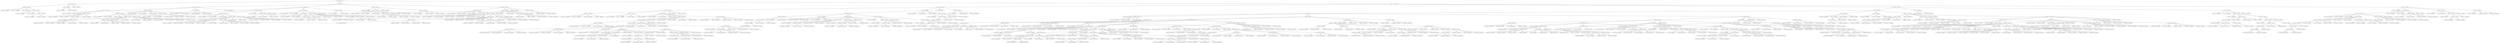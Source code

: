 strict digraph sapling6 {
overlap = none;
// 6: 5 1 1 1 1 1
44 [label="6 1 1 1 1 0 0 n:1"];
44 -> 556099
44 -> 545482
44 -> 526094
556099 [label="6 1 1 1 1 1 0 n:4"];
556099 -> 556267
556099 -> 556215
556099 -> 556196
556267 [label="6 4 1 1 1 1 1 h:FN (2)"];
556215 [label="6 5 1 1 1 1 0 n:5"];
556215 -> 556261
556215 -> 556260
556215 -> 556259
556215 -> 556258
556261 [label="6 5 5 1 1 1 1 h:FN (0)"];
556260 [label="6 6 5 1 1 1 0 h:(14,5)"];
556259 [label="10 6 1 1 1 1 0 h:(13,6)"];
556258 [label="11 5 1 1 1 1 0 n:8"];
556258 -> 557276
556258 -> 557275
556258 -> 557274
557276 [label="11 8 5 1 1 1 1 h:(14,5)"];
557275 [label="11 9 5 1 1 1 0 h:(14,5)"];
557274 [label="13 11 1 1 1 1 0 n:9"];
557274 -> 559149
557274 -> 559148
559149 [label="13 11 9 1 1 1 1 h:(10,5)"];
559148 [label="13 11 10 1 1 1 0 h:(10,5)"];
556196 [label="10 1 1 1 1 1 0 n:9"];
556196 -> 556214
556196 -> 556213
556214 [label="10 9 1 1 1 1 1 h:(10,6)"];
556213 [label="10 10 1 1 1 1 0 h:(10,6)"];
545482 [label="6 2 1 1 1 0 0 n:1"];
545482 -> 554655
545482 -> 135649
545482 -> 549489
545482 -> 536545
554655 [label="6 2 1 1 1 1 0 n:4"];
554655 -> 554826
554655 -> 554765
554655 -> 554764
554655 -> 554740
554826 [label="6 4 2 1 1 1 1 h:FN (2)"];
554765 [label="6 5 2 1 1 1 0 n:4"];
554765 -> 554825
554765 -> 554824
554765 -> 554823
554765 -> 554822
554765 -> 554821
554825 [label="6 5 4 2 1 1 1 h:FN (1)"];
554824 [label="6 5 5 2 1 1 0 h:(14,5)"];
554823 [label="6 6 5 1 1 1 0 h:(14,5)"];
554822 [label="9 6 2 1 1 1 0 h:(13,6)"];
554821 [label="10 5 2 1 1 1 0 n:9"];
554821 -> 557320
554821 -> 557319
554821 -> 557318
554821 -> 557317
557320 [label="10 9 5 2 1 1 1 h:(10,6)"];
557319 [label="10 10 5 2 1 1 0 h:(10,6)"];
557318 [label="11 10 5 1 1 1 0 h:(10,6)"];
557317 [label="14 10 2 1 1 1 0 h:(10,6)"];
554764 [label="6 6 1 1 1 1 0 h:(13,6)"];
554740 [label="10 2 1 1 1 1 0 n:9"];
554740 -> 554763
554740 -> 554762
554740 -> 544968
554763 [label="10 9 2 1 1 1 1 h:(10,6)"];
554762 [label="10 10 2 1 1 1 0 h:(10,6)"];
544968 [label="11 10 1 1 1 1 0 h:(10,6)"];
135649 [label="6 2 2 1 1 0 0 n:4"];
135649 -> 135882
135649 -> 135819
135649 -> 135818
135649 -> 135793
135882 [label="6 4 2 2 1 1 0 n:4"];
135882 -> 135944
135882 -> 135881
135882 -> 135943
135882 -> 135942
135882 -> 135941
135944 [label="6 4 4 2 2 1 1 h:FN (3)"];
135881 [label="6 5 4 2 2 1 0 n:4"];
135881 -> 183498
135881 -> 183497
135881 -> 183496
135881 -> 183495
135881 -> 183494
135881 -> 183493
183498 [label="6 5 4 4 2 2 1 h:FN (2)"];
183497 [label="6 5 5 4 2 2 0 h:(14,5)"];
183496 [label="6 6 5 4 2 1 0 h:(14,5)"];
183495 [label="8 6 5 2 2 1 0 h:(14,5)"];
183494 [label="9 6 4 2 2 1 0 n:4"];
183494 -> 208838
183494 -> 208837
183494 -> 208836
183494 -> 208835
183494 -> 208834
183494 -> 208799
208838 [label="9 6 4 4 2 2 1 n:5"];
208838 -> 208890
208838 -> 208889
208838 -> 208888
208838 -> 208887
208838 -> 208886
208890 [label="9 6 6 4 4 2 2 h:(13,5)"];
208889 [label="9 7 6 4 4 2 1 h:(13,5)"];
208888 [label="9 9 6 4 2 2 1 h:(10,6)"];
208887 [label="11 9 4 4 2 2 1 h:(9,7)"];
208886 [label="14 6 4 4 2 2 1 h:(9,7)"];
208837 [label="9 6 5 4 2 2 0 h:(14,5)"];
208836 [label="9 6 6 4 2 1 0 h:(13,5)"];
208835 [label="9 8 6 2 2 1 0 h:(13,5)"];
208834 [label="10 9 4 2 2 1 0 h:(10,6)"];
208799 [label="13 6 4 2 2 1 0 n:9"];
208799 -> 208833
208799 -> 208832
208799 -> 208831
208799 -> 208830
208799 -> 208829
208833 [label="13 9 6 4 2 2 1 h:(10,6)"];
208832 [label="13 10 6 4 2 2 0 h:(10,6)"];
208831 [label="13 11 6 4 2 1 0 h:(10,6)"];
208830 [label="13 13 6 2 2 1 0 h:(10,6)"];
208829 [label="15 13 4 2 2 1 0 h:(10,6)"];
183493 [label="10 5 4 2 2 1 0 n:9"];
183493 -> 208925
183493 -> 208924
183493 -> 208923
183493 -> 208922
183493 -> 208921
208925 [label="10 9 5 4 2 2 1 h:(10,6)"];
208924 [label="10 10 5 4 2 2 0 h:(10,6)"];
208923 [label="11 10 5 4 2 1 0 h:(10,6)"];
208922 [label="13 10 5 2 2 1 0 h:(10,6)"];
208921 [label="14 10 4 2 2 1 0 h:(10,6)"];
135943 [label="6 6 4 2 1 1 0 h:(13,6)"];
135942 [label="8 6 2 2 1 1 0 h:(13,6)"];
135941 [label="10 4 2 2 1 1 0 n:9"];
135941 -> 183528
135941 -> 183527
135941 -> 183526
135941 -> 183525
183528 [label="10 9 4 2 2 1 1 h:(10,6)"];
183527 [label="10 10 4 2 2 1 0 h:(10,6)"];
183526 [label="11 10 4 2 1 1 0 h:(10,6)"];
183525 [label="13 10 2 2 1 1 0 h:(10,6)"];
135819 [label="6 5 2 2 1 0 0 n:4"];
135819 -> 135881
135819 -> 135880
135819 -> 135879
135819 -> 135878
135819 -> 135877
135880 [label="6 5 5 2 2 0 0 h:(14,5)"];
135879 [label="6 6 5 2 1 0 0 h:(14,5)"];
135878 [label="9 6 2 2 1 0 0 h:(13,6)"];
135877 [label="10 5 2 2 1 0 0 n:9"];
135877 -> 183557
135877 -> 183556
135877 -> 183555
135877 -> 183554
183557 [label="10 9 5 2 2 1 0 h:(10,6)"];
183556 [label="10 10 5 2 2 0 0 h:(10,6)"];
183555 [label="11 10 5 2 1 0 0 h:(10,6)"];
183554 [label="14 10 2 2 1 0 0 h:(10,6)"];
135818 [label="6 6 2 1 1 0 0 h:(13,6)"];
135793 [label="10 2 2 1 1 0 0 n:9"];
135793 -> 135817
135793 -> 135816
135793 -> 135815
135817 [label="10 9 2 2 1 1 0 h:(10,6)"];
135816 [label="10 10 2 2 1 0 0 h:(10,6)"];
135815 [label="11 10 2 1 1 0 0 h:(10,6)"];
549489 [label="6 3 1 1 1 0 0 n:4"];
549489 -> 549719
549489 -> 549657
549489 -> 536711
549489 -> 549633
549719 [label="6 4 3 1 1 1 0 n:4"];
549719 -> 549780
549719 -> 549718
549719 -> 536834
549719 -> 549779
549719 -> 549778
549780 [label="6 4 4 3 1 1 1 h:FN (3)"];
549718 [label="6 5 4 3 1 1 0 n:4"];
549718 -> 557394
549718 -> 557393
549718 -> 557392
549718 -> 557391
549718 -> 557390
549718 -> 557389
557394 [label="6 5 4 4 3 1 1 h:FN (2)"];
557393 [label="6 5 5 4 3 1 0 h:(14,5)"];
557392 [label="7 6 5 4 1 1 0 h:(14,5)"];
557391 [label="8 6 5 3 1 1 0 h:(14,5)"];
557390 [label="9 6 4 3 1 1 0 n:4"];
557390 -> 559311
557390 -> 559310
557390 -> 559309
557390 -> 559308
557390 -> 559307
557390 -> 559272
559311 [label="9 6 4 4 3 1 1 n:5"];
559311 -> 559363
559311 -> 559362
559311 -> 559361
559311 -> 559360
559311 -> 559359
559363 [label="9 6 6 4 4 3 1 h:(13,5)"];
559362 [label="9 8 6 4 4 1 1 h:(13,5)"];
559361 [label="9 9 6 4 3 1 1 h:(13,5)"];
559360 [label="11 9 4 4 3 1 1 h:(10,6)"];
559359 [label="14 6 4 4 3 1 1 h:(9,7)"];
559310 [label="9 6 5 4 3 1 0 h:(14,5)"];
559309 [label="9 7 6 4 1 1 0 h:(13,5)"];
559308 [label="9 8 6 3 1 1 0 h:(13,5)"];
559307 [label="10 9 4 3 1 1 0 h:(10,6)"];
559272 [label="13 6 4 3 1 1 0 n:9"];
559272 -> 559306
559272 -> 559305
559272 -> 559304
559272 -> 559303
559272 -> 559302
559306 [label="13 9 6 4 3 1 1 h:(10,6)"];
559305 [label="13 10 6 4 3 1 0 h:(10,6)"];
559304 [label="13 12 6 4 1 1 0 h:(10,6)"];
559303 [label="13 13 6 3 1 1 0 h:(10,6)"];
559302 [label="15 13 4 3 1 1 0 h:(10,6)"];
557389 [label="10 5 4 3 1 1 0 n:9"];
557389 -> 559398
557389 -> 559397
557389 -> 559396
557389 -> 559395
557389 -> 559394
559398 [label="10 9 5 4 3 1 1 h:(10,6)"];
559397 [label="10 10 5 4 3 1 0 h:(10,6)"];
559396 [label="12 10 5 4 1 1 0 h:(10,6)"];
559395 [label="13 10 5 3 1 1 0 h:(10,6)"];
559394 [label="14 10 4 3 1 1 0 h:(10,6)"];
536834 [label="7 6 4 1 1 1 0 h:(13,6)"];
549779 [label="8 6 3 1 1 1 0 h:(13,6)"];
549778 [label="10 4 3 1 1 1 0 n:9"];
549778 -> 557424
549778 -> 557423
549778 -> 557422
549778 -> 557421
557424 [label="10 9 4 3 1 1 1 h:(10,6)"];
557423 [label="10 10 4 3 1 1 0 h:(10,6)"];
557422 [label="12 10 4 1 1 1 0 h:(10,6)"];
557421 [label="13 10 3 1 1 1 0 h:(10,6)"];
549657 [label="6 5 3 1 1 0 0 n:4"];
549657 -> 549718
549657 -> 549717
549657 -> 536771
549657 -> 549716
549657 -> 549715
549717 [label="6 5 5 3 1 0 0 h:(14,5)"];
536771 [label="7 6 5 1 1 0 0 h:(14,5)"];
549716 [label="9 6 3 1 1 0 0 h:(13,6)"];
549715 [label="10 5 3 1 1 0 0 n:9"];
549715 -> 557453
549715 -> 557452
549715 -> 557451
549715 -> 557450
557453 [label="10 9 5 3 1 1 0 h:(10,6)"];
557452 [label="10 10 5 3 1 0 0 h:(10,6)"];
557451 [label="12 10 5 1 1 0 0 h:(10,6)"];
557450 [label="14 10 3 1 1 0 0 h:(10,6)"];
536711 [label="7 6 1 1 1 0 0 h:(13,6)"];
549633 [label="10 3 1 1 1 0 0 n:9"];
549633 -> 549656
549633 -> 549655
549633 -> 528741
549656 [label="10 9 3 1 1 1 0 h:(10,6)"];
549655 [label="10 10 3 1 1 0 0 h:(10,6)"];
528741 [label="12 10 1 1 1 0 0 h:(10,6)"];
536545 [label="7 2 1 1 1 0 0 n:4"];
536545 -> 536774
536545 -> 536712
536545 -> 536711
536545 -> 536687
536774 [label="7 4 2 1 1 1 0 n:4"];
536774 -> 536835
536774 -> 536773
536774 -> 536834
536774 -> 536833
536774 -> 536832
536835 [label="7 4 4 2 1 1 1 h:FN (3)"];
536773 [label="7 5 4 2 1 1 0 n:4"];
536773 -> 557525
536773 -> 557524
536773 -> 557392
536773 -> 557523
536773 -> 557522
536773 -> 557521
557525 [label="7 5 4 4 2 1 1 h:FN (2)"];
557524 [label="7 5 5 4 2 1 0 h:(14,5)"];
557523 [label="8 7 5 2 1 1 0 h:(14,5)"];
557522 [label="9 7 4 2 1 1 0 n:4"];
557522 -> 559556
557522 -> 559555
557522 -> 559309
557522 -> 559554
557522 -> 559553
557522 -> 559519
559556 [label="9 7 4 4 2 1 1 n:5"];
559556 -> 208889
559556 -> 559606
559556 -> 559605
559556 -> 559604
559556 -> 559603
559606 [label="9 7 7 4 4 1 1 h:(12,5)"];
559605 [label="9 9 7 4 2 1 1 h:(10,6)"];
559604 [label="12 9 4 4 2 1 1 h:(10,6)"];
559603 [label="14 7 4 4 2 1 1 h:(9,7)"];
559555 [label="9 7 5 4 2 1 0 h:(14,5)"];
559554 [label="9 8 7 2 1 1 0 h:(12,5)"];
559553 [label="11 9 4 2 1 1 0 h:(10,6)"];
559519 [label="13 7 4 2 1 1 0 n:9"];
559519 -> 559552
559519 -> 559551
559519 -> 559550
559519 -> 559549
559519 -> 559548
559552 [label="13 9 7 4 2 1 1 h:(10,6)"];
559551 [label="13 10 7 4 2 1 0 h:(10,6)"];
559550 [label="13 11 7 4 1 1 0 h:(10,6)"];
559549 [label="13 13 7 2 1 1 0 h:(10,6)"];
559548 [label="16 13 4 2 1 1 0 h:(10,6)"];
557521 [label="11 5 4 2 1 1 0 n:9"];
557521 -> 559640
557521 -> 208923
557521 -> 559639
557521 -> 559638
557521 -> 559637
559640 [label="11 9 5 4 2 1 1 h:(10,6)"];
559639 [label="11 11 5 4 1 1 0 h:(10,6)"];
559638 [label="13 11 5 2 1 1 0 h:(10,6)"];
559637 [label="14 11 4 2 1 1 0 h:(10,6)"];
536833 [label="8 7 2 1 1 1 0 h:(12,6)"];
536832 [label="11 4 2 1 1 1 0 n:9"];
536832 -> 557554
536832 -> 183526
536832 -> 557553
536832 -> 557552
557554 [label="11 9 4 2 1 1 1 h:(10,6)"];
557553 [label="11 11 4 1 1 1 0 h:(10,6)"];
557552 [label="13 11 2 1 1 1 0 h:(10,6)"];
536712 [label="7 5 2 1 1 0 0 n:6"];
536712 -> 536761
536712 -> 536760
536712 -> 528782
536712 -> 536759
536712 -> 536758
536761 [label="7 6 5 2 1 1 0 h:(14,5)"];
536760 [label="7 7 5 2 1 0 0 h:(14,5)"];
528782 [label="8 7 5 1 1 0 0 h:(14,5)"];
536759 [label="11 7 2 1 1 0 0 n:8"];
536759 -> 557586
536759 -> 557585
536759 -> 557584
536759 -> 557583
557586 [label="11 8 7 2 1 1 0 h:(12,5)"];
557585 [label="11 9 7 2 1 0 0 h:(12,5)"];
557584 [label="11 10 7 1 1 0 0 h:(12,5)"];
557583 [label="15 11 2 1 1 0 0 n:9"];
557583 -> 562703
557583 -> 562702
557583 -> 562701
562703 [label="15 11 9 2 1 1 0 h:(10,5)"];
562702 [label="15 11 10 2 1 0 0 h:(10,5)"];
562701 [label="15 11 11 1 1 0 0 h:(10,5)"];
536758 [label="13 5 2 1 1 0 0 n:6"];
536758 -> 557641
536758 -> 557640
536758 -> 557639
536758 -> 557595
557641 [label="13 6 5 2 1 1 0 h:(14,5)"];
557640 [label="13 7 5 2 1 0 0 h:(14,5)"];
557639 [label="13 8 5 1 1 0 0 h:(14,5)"];
557595 [label="13 11 2 1 1 0 0 n:9"];
557595 -> 559664
557595 -> 559663
557595 -> 559662
559664 [label="13 11 9 2 1 1 0 h:(10,5)"];
559663 [label="13 11 10 2 1 0 0 h:(10,5)"];
559662 [label="13 11 11 1 1 0 0 h:(10,5)"];
536687 [label="11 2 1 1 1 0 0 n:9"];
536687 -> 536710
536687 -> 135815
536687 -> 536709
536710 [label="11 9 2 1 1 1 0 h:(10,6)"];
536709 [label="11 11 1 1 1 0 0 h:(10,6)"];
526094 [label="7 1 1 1 1 0 0 n:2"];
526094 -> 528262
526094 -> 527385
526094 -> 526667
528262 [label="7 2 1 1 1 1 0 n:3"];
528262 -> 528549
528262 -> 528481
528262 -> 528425
528262 -> 528400
528549 [label="7 3 2 1 1 1 1 h:FN (2)"];
528481 [label="7 4 2 1 1 1 0 n:4"];
528481 -> 528543
528481 -> 528542
528481 -> 528541
528481 -> 528540
528481 -> 528539
528543 [label="7 4 4 2 1 1 1 h:FN (3)"];
528542 [label="7 5 4 2 1 1 0 n:4"];
528542 -> 557713
528542 -> 174566
528542 -> 557712
528542 -> 557711
528542 -> 557710
528542 -> 557709
557713 [label="7 5 4 4 2 1 1 h:FN (2)"];
174566 [label="7 5 5 4 2 1 0 h:(14,5)"];
557712 [label="7 6 5 4 1 1 0 h:(14,5)"];
557711 [label="8 7 5 2 1 1 0 h:(14,5)"];
557710 [label="9 7 4 2 1 1 0 n:4"];
557710 -> 559822
557710 -> 199227
557710 -> 559821
557710 -> 559820
557710 -> 559819
557710 -> 559785
559822 [label="9 7 4 4 2 1 1 n:5"];
559822 -> 559873
559822 -> 559872
559822 -> 559871
559822 -> 559870
559822 -> 559869
559873 [label="9 7 6 4 4 2 1 h:(13,5)"];
559872 [label="9 7 7 4 4 1 1 h:(12,5)"];
559871 [label="9 9 7 4 2 1 1 h:(12,5)"];
559870 [label="12 9 4 4 2 1 1 h:(10,6)"];
559869 [label="14 7 4 4 2 1 1 h:(9,7)"];
199227 [label="9 7 5 4 2 1 0 h:(14,5)"];
559821 [label="9 7 6 4 1 1 0 h:(13,5)"];
559820 [label="9 8 7 2 1 1 0 h:(12,5)"];
559819 [label="11 9 4 2 1 1 0 h:(10,6)"];
559785 [label="13 7 4 2 1 1 0 n:9"];
559785 -> 559818
559785 -> 559817
559785 -> 559816
559785 -> 559815
559785 -> 559814
559818 [label="13 9 7 4 2 1 1 h:(10,6)"];
559817 [label="13 10 7 4 2 1 0 h:(10,6)"];
559816 [label="13 11 7 4 1 1 0 h:(10,6)"];
559815 [label="13 13 7 2 1 1 0 h:(10,6)"];
559814 [label="16 13 4 2 1 1 0 h:(10,6)"];
557709 [label="11 5 4 2 1 1 0 n:9"];
557709 -> 559908
557709 -> 559907
557709 -> 559906
557709 -> 559905
557709 -> 559904
559908 [label="11 9 5 4 2 1 1 h:(10,6)"];
559907 [label="11 10 5 4 2 1 0 h:(10,6)"];
559906 [label="11 11 5 4 1 1 0 h:(10,6)"];
559905 [label="13 11 5 2 1 1 0 h:(10,6)"];
559904 [label="14 11 4 2 1 1 0 h:(10,6)"];
528541 [label="7 6 4 1 1 1 0 h:(13,6)"];
528540 [label="8 7 2 1 1 1 0 h:(12,6)"];
528539 [label="11 4 2 1 1 1 0 n:9"];
528539 -> 557743
528539 -> 557742
528539 -> 557741
528539 -> 557740
557743 [label="11 9 4 2 1 1 1 h:(10,6)"];
557742 [label="11 10 4 2 1 1 0 h:(10,6)"];
557741 [label="11 11 4 1 1 1 0 h:(10,6)"];
557740 [label="13 11 2 1 1 1 0 h:(10,6)"];
528425 [label="7 5 1 1 1 1 0 n:5"];
528425 -> 528471
528425 -> 528470
528425 -> 528469
528425 -> 528468
528471 [label="7 5 5 1 1 1 1 h:FN (0)"];
528470 [label="7 6 5 1 1 1 0 h:(14,5)"];
528469 [label="10 7 1 1 1 1 0 h:(12,6)"];
528468 [label="12 5 1 1 1 1 0 n:7"];
528468 -> 557774
528468 -> 557773
528468 -> 557772
557774 [label="12 7 5 1 1 1 1 h:(14,5)"];
557773 [label="12 8 5 1 1 1 0 h:(14,5)"];
557772 [label="12 12 1 1 1 1 0 n:9"];
557772 -> 559926
557772 -> 559925
559926 [label="12 12 9 1 1 1 1 h:(10,5)"];
559925 [label="12 12 10 1 1 1 0 h:(10,5)"];
528400 [label="10 2 1 1 1 1 0 n:9"];
528400 -> 528424
528400 -> 528423
528400 -> 528422
528424 [label="10 9 2 1 1 1 1 h:(10,6)"];
528423 [label="10 10 2 1 1 1 0 h:(10,6)"];
528422 [label="11 10 1 1 1 1 0 h:(10,6)"];
527385 [label="7 3 1 1 1 0 0 n:4"];
527385 -> 527521
527385 -> 527459
527385 -> 527458
527385 -> 527433
527521 [label="7 4 3 1 1 1 0 n:4"];
527521 -> 527582
527521 -> 527520
527521 -> 527581
527521 -> 527580
527521 -> 527579
527582 [label="7 4 4 3 1 1 1 n:4"];
527582 -> 557836
527582 -> 557835
527582 -> 557834
527582 -> 557833
557836 [label="7 5 4 4 3 1 1 h:FN (2)"];
557835 [label="7 7 4 4 1 1 1 h:FN (2)"];
557834 [label="8 7 4 3 1 1 1 h:FN (2)"];
557833 [label="11 4 4 3 1 1 1 h:(9,7)"];
527520 [label="7 5 4 3 1 1 0 n:4"];
527520 -> 557836
527520 -> 557908
527520 -> 557907
527520 -> 557906
527520 -> 557905
527520 -> 557904
557908 [label="7 5 5 4 3 1 0 h:(14,5)"];
557907 [label="7 7 5 4 1 1 0 h:(14,5)"];
557906 [label="8 7 5 3 1 1 0 h:(14,5)"];
557905 [label="9 7 4 3 1 1 0 n:5"];
557905 -> 559988
557905 -> 559987
557905 -> 559986
557905 -> 559985
557905 -> 559984
557905 -> 559983
559988 [label="9 7 5 4 3 1 1 h:FN (1)"];
559987 [label="9 7 6 4 3 1 0 h:(13,5)"];
559986 [label="9 8 7 4 1 1 0 h:(12,5)"];
559985 [label="9 9 7 3 1 1 0 h:(10,6)"];
559984 [label="12 9 4 3 1 1 0 h:(10,6)"];
559983 [label="14 7 4 3 1 1 0 n:5"];
559983 -> 562855
559983 -> 562789
559983 -> 562788
559983 -> 562787
559983 -> 562756
562855 [label="14 7 5 4 3 1 1 h:(9,7)"];
562789 [label="14 7 6 4 3 1 0 n:6"];
562789 -> 562847
562789 -> 562846
562789 -> 562845
562789 -> 562844
562789 -> 562843
562789 -> 562842
562847 [label="14 7 6 6 4 3 1 h:(13,4)"];
562846 [label="14 7 7 6 4 3 0 h:(13,4)"];
562845 [label="14 9 7 6 4 1 0 h:(13,4)"];
562844 [label="14 10 7 6 3 1 0 h:(13,4)"];
562843 [label="14 12 7 4 3 1 0 n:8"];
562843 -> 564501
562843 -> 564500
562843 -> 564499
562843 -> 564498
562843 -> 564497
564501 [label="14 12 8 7 4 3 1 h:(12,4)"];
564500 [label="14 12 9 7 4 3 0 h:(12,4)"];
564499 [label="14 12 11 7 4 1 0 h:(12,4)"];
564498 [label="14 12 12 7 3 1 0 h:(12,4)"];
564497 [label="15 14 12 4 3 1 0 n:9"];
564497 -> 566875
564497 -> 566874
564497 -> 566873
564497 -> 566872
566875 [label="15 14 12 9 4 3 1 h:(10,4)"];
566874 [label="15 14 12 10 4 3 0 h:(10,4)"];
566873 [label="15 14 12 12 4 1 0 h:(10,4)"];
566872 [label="15 14 13 12 3 1 0 h:(10,4)"];
562842 [label="14 13 6 4 3 1 0 n:6"];
562842 -> 564565
562842 -> 564564
562842 -> 564563
562842 -> 564562
562842 -> 564510
564565 [label="14 13 6 6 4 3 1 n:6"];
564565 -> 566138
564565 -> 566137
564565 -> 566136
564565 -> 566135
566138 [label="14 13 7 6 6 4 3 h:(13,3)"];
566137 [label="14 13 9 6 6 4 1 h:(13,3)"];
566136 [label="14 13 10 6 6 3 1 h:(9,5)"];
566135 [label="14 13 12 6 4 3 1 h:(9,5)"];
564564 [label="14 13 7 6 4 3 0 n:6"];
564564 -> 566138
564564 -> 566186
564564 -> 566185
564564 -> 566184
564564 -> 566183
566186 [label="14 13 9 7 6 4 0 h:(13,3)"];
566185 [label="14 13 10 7 6 3 0 h:(13,3)"];
566184 [label="14 13 12 7 4 3 0 n:7"];
566184 -> 566908
566184 -> 566907
566184 -> 566906
566184 -> 566905
566908 [label="14 13 12 7 7 4 3 h:(12,3)"];
566907 [label="14 13 12 10 7 4 0 h:(12,3)"];
566906 [label="14 13 12 11 7 3 0 h:(12,3)"];
566905 [label="14 14 13 12 4 3 0 n:7"];
566905 -> 567266
566905 -> 567265
566905 -> 567264
567266 [label="14 14 13 12 7 4 3 n:7"];
567266 -> 567285
567266 -> 567284
567266 -> 567283
567285 [label="14 14 13 12 10 7 4 h:(12,2)"];
567284 [label="14 14 13 12 11 7 3 h:(8,3)"];
567283 [label="14 14 14 13 12 4 3 h:(8,3)"];
567265 [label="14 14 13 12 10 4 0 h:(10,3)"];
567264 [label="14 14 13 12 11 3 0 h:(10,3)"];
566183 [label="14 13 13 6 4 3 0 n:6"];
566183 -> 566945
566183 -> 566944
566183 -> 566943
566183 -> 566911
566945 [label="14 13 13 6 6 4 3 h:(13,3)"];
566944 [label="14 13 13 9 6 4 0 h:(13,3)"];
566943 [label="14 13 13 10 6 3 0 h:(13,3)"];
566911 [label="14 13 13 12 4 3 0 n:9"];
566911 -> 567168
566911 -> 567167
566911 -> 567166
567168 [label="14 13 13 12 9 4 3 h:(10,3)"];
567167 [label="14 13 13 12 12 4 0 h:(10,3)"];
567166 [label="14 13 13 13 12 3 0 h:(10,3)"];
564563 [label="14 13 9 6 4 1 0 n:6"];
564563 -> 566137
564563 -> 566186
564563 -> 566231
564563 -> 566230
564563 -> 566229
566231 [label="14 13 10 9 6 1 0 h:(13,3)"];
566230 [label="14 13 12 9 4 1 0 h:(10,4)"];
566229 [label="15 14 13 6 4 1 0 n:6"];
566229 -> 566969
566229 -> 566968
566229 -> 566967
566229 -> 566966
566969 [label="15 14 13 6 6 4 1 h:(13,3)"];
566968 [label="15 14 13 7 6 4 0 h:(13,3)"];
566967 [label="15 14 13 10 6 1 0 h:(13,3)"];
566966 [label="15 14 13 12 4 1 0 n:9"];
566966 -> 567183
566966 -> 567182
566966 -> 567181
567183 [label="15 14 13 12 9 4 1 h:(10,3)"];
567182 [label="15 14 13 12 10 4 0 h:(10,3)"];
567181 [label="15 14 13 13 12 1 0 h:(10,3)"];
564562 [label="14 13 10 6 3 1 0 n:9"];
564562 -> 566259
564562 -> 566258
564562 -> 566257
564562 -> 566256
566259 [label="14 13 10 9 6 3 1 h:(13,3)"];
566258 [label="14 13 10 10 6 3 0 h:(13,3)"];
566257 [label="14 13 12 10 6 1 0 h:(13,3)"];
566256 [label="15 14 13 10 3 1 0 h:(10,4)"];
564510 [label="14 13 12 4 3 1 0 n:9"];
564510 -> 566289
564510 -> 566288
564510 -> 566287
564510 -> 566286
566289 [label="14 13 12 9 4 3 1 h:(10,4)"];
566288 [label="14 13 12 10 4 3 0 h:(10,4)"];
566287 [label="14 13 12 12 4 1 0 h:(10,4)"];
566286 [label="14 13 13 12 3 1 0 h:(10,4)"];
562788 [label="14 8 7 4 1 1 0 h:(12,5)"];
562787 [label="14 9 7 3 1 1 0 h:(12,5)"];
562756 [label="14 12 4 3 1 1 0 n:9"];
562756 -> 562786
562756 -> 562785
562756 -> 562784
562756 -> 562783
562786 [label="14 12 9 4 3 1 1 h:(10,5)"];
562785 [label="14 12 10 4 3 1 0 h:(10,5)"];
562784 [label="14 12 12 4 1 1 0 h:(10,5)"];
562783 [label="14 13 12 3 1 1 0 h:(10,5)"];
557904 [label="11 5 4 3 1 1 0 n:9"];
557904 -> 560198
557904 -> 560197
557904 -> 560196
557904 -> 560195
557904 -> 560194
560198 [label="11 9 5 4 3 1 1 h:(10,6)"];
560197 [label="11 10 5 4 3 1 0 h:(10,6)"];
560196 [label="12 11 5 4 1 1 0 h:(10,6)"];
560195 [label="13 11 5 3 1 1 0 h:(10,6)"];
560194 [label="14 11 4 3 1 1 0 h:(10,6)"];
527581 [label="7 7 4 1 1 1 0 h:(12,6)"];
527580 [label="8 7 3 1 1 1 0 h:(12,6)"];
527579 [label="11 4 3 1 1 1 0 n:9"];
527579 -> 557938
527579 -> 557937
527579 -> 557936
527579 -> 557935
557938 [label="11 9 4 3 1 1 1 h:(10,6)"];
557937 [label="11 10 4 3 1 1 0 h:(10,6)"];
557936 [label="12 11 4 1 1 1 0 h:(10,6)"];
557935 [label="13 11 3 1 1 1 0 h:(10,6)"];
527459 [label="7 5 3 1 1 0 0 n:6"];
527459 -> 527508
527459 -> 527507
527459 -> 526761
527459 -> 527506
527459 -> 527505
527508 [label="7 6 5 3 1 1 0 h:(14,5)"];
527507 [label="7 7 5 3 1 0 0 h:(14,5)"];
526761 [label="9 7 5 1 1 0 0 h:(14,5)"];
527506 [label="11 7 3 1 1 0 0 n:8"];
527506 -> 557970
527506 -> 557969
527506 -> 557968
527506 -> 557967
557970 [label="11 8 7 3 1 1 0 h:(12,5)"];
557969 [label="11 9 7 3 1 0 0 h:(12,5)"];
557968 [label="11 11 7 1 1 0 0 h:(12,5)"];
557967 [label="15 11 3 1 1 0 0 n:9"];
557967 -> 562879
557967 -> 562878
557967 -> 562877
562879 [label="15 11 9 3 1 1 0 h:(10,5)"];
562878 [label="15 11 10 3 1 0 0 h:(10,5)"];
562877 [label="15 12 11 1 1 0 0 h:(10,5)"];
527505 [label="13 5 3 1 1 0 0 n:6"];
527505 -> 558025
527505 -> 558024
527505 -> 558023
527505 -> 557979
558025 [label="13 6 5 3 1 1 0 n:6"];
558025 -> 560249
558025 -> 560248
558025 -> 560247
558025 -> 560246
558025 -> 560245
560249 [label="13 6 6 5 3 1 1 h:(14,4)"];
560248 [label="13 7 6 5 3 1 0 h:(14,4)"];
560247 [label="13 9 6 5 1 1 0 h:(14,4)"];
560246 [label="13 11 6 3 1 1 0 n:8"];
560246 -> 562912
560246 -> 562911
560246 -> 562910
560246 -> 562909
562912 [label="13 11 8 6 3 1 1 h:(13,4)"];
562911 [label="13 11 9 6 3 1 0 h:(13,4)"];
562910 [label="13 11 11 6 1 1 0 h:(13,4)"];
562909 [label="14 13 11 3 1 1 0 n:9"];
562909 -> 566313
562909 -> 566312
562909 -> 566311
566313 [label="14 13 11 9 3 1 1 h:(10,4)"];
566312 [label="14 13 11 10 3 1 0 h:(10,4)"];
566311 [label="14 13 12 11 1 1 0 h:(10,4)"];
560245 [label="13 12 5 3 1 1 0 n:7"];
560245 -> 562963
560245 -> 562962
560245 -> 562961
560245 -> 562960
562963 [label="13 12 7 5 3 1 1 h:(14,4)"];
562962 [label="13 12 8 5 3 1 0 h:(14,4)"];
562961 [label="13 12 10 5 1 1 0 h:(14,4)"];
562960 [label="13 12 12 3 1 1 0 n:9"];
562960 -> 566337
562960 -> 566336
562960 -> 566335
566337 [label="13 12 12 9 3 1 1 h:(10,4)"];
566336 [label="13 12 12 10 3 1 0 h:(10,4)"];
566335 [label="13 12 12 12 1 1 0 h:(10,4)"];
558024 [label="13 7 5 3 1 0 0 n:6"];
558024 -> 560248
558024 -> 560298
558024 -> 560297
558024 -> 560296
558024 -> 560295
560298 [label="13 7 7 5 3 0 0 h:(14,4)"];
560297 [label="13 9 7 5 1 0 0 h:(14,4)"];
560296 [label="13 11 7 3 1 0 0 n:8"];
560296 -> 563000
560296 -> 562999
560296 -> 562998
560296 -> 562997
563000 [label="13 11 8 7 3 1 0 h:(12,4)"];
562999 [label="13 11 9 7 3 0 0 h:(12,4)"];
562998 [label="13 11 11 7 1 0 0 h:(12,4)"];
562997 [label="15 13 11 3 1 0 0 n:9"];
562997 -> 566361
562997 -> 566360
562997 -> 566359
566361 [label="15 13 11 9 3 1 0 h:(10,4)"];
566360 [label="15 13 11 10 3 0 0 h:(10,4)"];
566359 [label="15 13 12 11 1 0 0 h:(10,4)"];
560295 [label="13 13 5 3 1 0 0 n:6"];
560295 -> 563053
560295 -> 563052
560295 -> 563051
560295 -> 563009
563053 [label="13 13 6 5 3 1 0 h:(14,4)"];
563052 [label="13 13 7 5 3 0 0 h:(14,4)"];
563051 [label="13 13 9 5 1 0 0 h:(14,4)"];
563009 [label="13 13 11 3 1 0 0 n:9"];
563009 -> 564589
563009 -> 564588
563009 -> 564587
564589 [label="13 13 11 9 3 1 0 h:(10,4)"];
564588 [label="13 13 11 10 3 0 0 h:(10,4)"];
564587 [label="13 13 12 11 1 0 0 h:(10,4)"];
558023 [label="13 9 5 1 1 0 0 n:6"];
558023 -> 560247
558023 -> 560297
558023 -> 560335
558023 -> 560334
560335 [label="13 11 9 1 1 0 0 h:(10,5)"];
560334 [label="15 13 5 1 1 0 0 n:6"];
560334 -> 563086
560334 -> 563085
560334 -> 563084
563086 [label="15 13 6 5 1 1 0 h:(14,4)"];
563085 [label="15 13 7 5 1 0 0 h:(14,4)"];
563084 [label="15 13 11 1 1 0 0 n:9"];
563084 -> 564607
563084 -> 564606
564607 [label="15 13 11 9 1 1 0 h:(10,4)"];
564606 [label="15 13 11 10 1 0 0 h:(10,4)"];
557979 [label="13 11 3 1 1 0 0 n:9"];
557979 -> 560359
557979 -> 560358
557979 -> 560357
560359 [label="13 11 9 3 1 1 0 h:(10,5)"];
560358 [label="13 11 10 3 1 0 0 h:(10,5)"];
560357 [label="13 12 11 1 1 0 0 h:(10,5)"];
527458 [label="7 7 1 1 1 0 0 h:(12,6)"];
527433 [label="11 3 1 1 1 0 0 n:9"];
527433 -> 527457
527433 -> 527456
527433 -> 527455
527457 [label="11 9 3 1 1 1 0 h:(10,6)"];
527456 [label="11 10 3 1 1 0 0 h:(10,6)"];
527455 [label="12 11 1 1 1 0 0 h:(10,6)"];
526667 [label="9 1 1 1 1 0 0 n:2"];
526667 -> 527244
526667 -> 526972
526667 -> 526953
527244 [label="9 2 1 1 1 1 0 n:5"];
527244 -> 527288
527244 -> 527287
527244 -> 527286
527244 -> 527285
527288 [label="9 5 2 1 1 1 1 h:FN (1)"];
527287 [label="9 6 2 1 1 1 0 h:(13,6)"];
527286 [label="9 7 1 1 1 1 0 h:(12,6)"];
527285 [label="14 2 1 1 1 1 0 n:5"];
527285 -> 558065
527285 -> 558064
527285 -> 558063
558065 [label="14 5 2 1 1 1 1 h:FN (2)"];
558064 [label="14 6 2 1 1 1 0 n:5"];
558064 -> 560407
558064 -> 560406
558064 -> 560405
558064 -> 560404
560407 [label="14 6 5 2 1 1 1 h:FN (1)"];
560406 [label="14 6 6 2 1 1 0 h:(13,5)"];
560405 [label="14 7 6 1 1 1 0 h:(13,5)"];
560404 [label="14 11 2 1 1 1 0 n:9"];
560404 -> 563110
560404 -> 563109
560404 -> 563108
563110 [label="14 11 9 2 1 1 1 h:(9,6)"];
563109 [label="14 11 10 2 1 1 0 n:9"];
563109 -> 564631
563109 -> 564630
563109 -> 564629
564631 [label="14 11 10 9 2 1 1 h:(10,4)"];
564630 [label="14 11 10 10 2 1 0 h:(10,4)"];
564629 [label="14 11 11 10 1 1 0 h:(10,4)"];
563108 [label="14 11 11 1 1 1 0 n:9"];
563108 -> 564648
563108 -> 564629
564648 [label="14 11 11 9 1 1 1 h:(10,4)"];
558063 [label="14 7 1 1 1 1 0 n:5"];
558063 -> 560443
558063 -> 560405
558063 -> 560442
560443 [label="14 7 5 1 1 1 1 h:FN (1)"];
560442 [label="14 12 1 1 1 1 0 n:5"];
560442 -> 563349
560442 -> 563313
560442 -> 563284
563349 [label="14 12 5 1 1 1 1 h:(9,7)"];
563313 [label="14 12 6 1 1 1 0 n:7"];
563313 -> 563340
563313 -> 563339
563313 -> 563338
563340 [label="14 12 7 6 1 1 1 h:(13,4)"];
563339 [label="14 12 8 6 1 1 0 h:(13,4)"];
563338 [label="14 13 12 1 1 1 0 n:9"];
563338 -> 566379
563338 -> 566378
566379 [label="14 13 12 9 1 1 1 h:(9,5)"];
566378 [label="14 13 12 10 1 1 0 n:9"];
566378 -> 566987
566378 -> 566986
566987 [label="14 13 12 10 9 1 1 h:(10,3)"];
566986 [label="14 13 12 10 10 1 0 h:(10,3)"];
563284 [label="17 14 1 1 1 1 0 n:9"];
563284 -> 563301
563284 -> 563300
563301 [label="17 14 9 1 1 1 1 h:(9,6)"];
563300 [label="17 14 10 1 1 1 0 n:9"];
563300 -> 566403
563300 -> 566402
566403 [label="17 14 10 9 1 1 1 h:(9,5)"];
566402 [label="17 14 10 10 1 1 0 n:9"];
566402 -> 567005
566402 -> 567004
567005 [label="17 14 10 10 9 1 1 h:(10,3)"];
567004 [label="17 14 10 10 10 1 0 h:(10,3)"];
526972 [label="9 3 1 1 1 0 0 n:2"];
526972 -> 527174
526972 -> 527114
526972 -> 527054
526972 -> 527029
527174 [label="9 3 2 1 1 1 0 n:3"];
527174 -> 527239
527174 -> 527238
527174 -> 527108
527174 -> 527237
527174 -> 527236
527239 [label="9 3 3 2 1 1 1 h:FN (3)"];
527238 [label="9 4 3 2 1 1 0 n:4"];
527238 -> 558137
527238 -> 558136
527238 -> 558135
527238 -> 558134
527238 -> 558133
527238 -> 558132
558137 [label="9 4 4 3 2 1 1 n:4"];
558137 -> 560723
558137 -> 560669
558137 -> 560616
558137 -> 560615
558137 -> 560614
560723 [label="9 5 4 4 3 2 1 n:4"];
560723 -> 560794
560723 -> 560793
560723 -> 560792
560723 -> 560791
560723 -> 560790
560723 -> 560789
560794 [label="9 5 5 4 4 3 2 n:5"];
560794 -> 563403
560794 -> 563402
560794 -> 563401
560794 -> 563400
560794 -> 563399
563403 [label="9 7 5 5 4 4 3 h:(14,4)"];
563402 [label="9 8 5 5 4 4 2 h:(14,4)"];
563401 [label="9 9 5 5 4 3 2 h:(10,6)"];
563400 [label="10 9 5 4 4 3 2 h:(10,6)"];
563399 [label="14 5 5 4 4 3 2 n:5"];
563399 -> 564697
563399 -> 564696
563399 -> 564695
563399 -> 564694
564697 [label="14 7 5 5 4 4 3 h:(14,4)"];
564696 [label="14 8 5 5 4 4 2 h:(14,4)"];
564695 [label="14 9 5 5 4 3 2 h:(14,4)"];
564694 [label="14 10 5 4 4 3 2 h:(9,6)"];
560793 [label="9 6 5 4 4 3 1 n:5"];
560793 -> 563471
560793 -> 563470
560793 -> 563469
560793 -> 563468
560793 -> 563467
560793 -> 563466
563471 [label="9 6 6 5 4 4 3 h:(14,4)"];
563470 [label="9 8 6 5 4 4 1 h:(14,4)"];
563469 [label="9 9 6 5 4 3 1 h:(14,4)"];
563468 [label="10 9 6 4 4 3 1 h:(10,6)"];
563467 [label="11 9 5 4 4 3 1 h:(10,6)"];
563466 [label="14 6 5 4 4 3 1 n:5"];
563466 -> 564754
563466 -> 564753
563466 -> 564752
563466 -> 564751
563466 -> 564750
564754 [label="14 6 6 5 4 4 3 h:(14,4)"];
564753 [label="14 8 6 5 4 4 1 h:(14,4)"];
564752 [label="14 9 6 5 4 3 1 h:(14,4)"];
564751 [label="14 10 6 4 4 3 1 h:(9,6)"];
564750 [label="14 11 5 4 4 3 1 h:(9,6)"];
560792 [label="9 7 5 4 4 2 1 n:4"];
560792 -> 563408
560792 -> 563477
560792 -> 563543
560792 -> 563542
560792 -> 563541
560792 -> 563540
563408 [label="9 7 5 5 4 4 2 h:(14,4)"];
563477 [label="9 7 6 5 4 4 1 h:(14,4)"];
563543 [label="9 8 7 5 4 2 1 h:(14,4)"];
563542 [label="9 9 7 4 4 2 1 h:(10,6)"];
563541 [label="11 9 5 4 4 2 1 h:(10,6)"];
563540 [label="13 7 5 4 4 2 1 n:6"];
563540 -> 564804
563540 -> 564803
563540 -> 564802
563540 -> 564801
563540 -> 564800
564804 [label="13 7 7 5 4 4 2 h:(14,4)"];
564803 [label="13 8 7 5 4 4 1 h:(14,4)"];
564802 [label="13 10 7 5 4 2 1 h:(9,6)"];
564801 [label="13 11 7 4 4 2 1 h:(9,6)"];
564800 [label="13 13 5 4 4 2 1 h:(9,6)"];
560791 [label="9 8 5 4 3 2 1 n:4"];
560791 -> 563407
560791 -> 563476
560791 -> 563543
560791 -> 563618
560791 -> 563617
560791 -> 563616
560791 -> 563615
563407 [label="9 8 5 5 4 3 2 h:(14,4)"];
563476 [label="9 8 6 5 4 3 1 h:(14,4)"];
563618 [label="9 8 8 5 3 2 1 h:(14,4)"];
563617 [label="9 9 8 4 3 2 1 h:(10,6)"];
563616 [label="12 9 5 4 3 2 1 h:(10,6)"];
563615 [label="13 8 5 4 3 2 1 n:6"];
563615 -> 564862
563615 -> 564861
563615 -> 564860
563615 -> 564859
563615 -> 564858
563615 -> 564857
564862 [label="13 8 7 5 4 3 2 h:(14,4)"];
564861 [label="13 8 8 5 4 3 1 h:(14,4)"];
564860 [label="13 9 8 5 4 2 1 h:(14,4)"];
564859 [label="13 10 8 5 3 2 1 h:(14,4)"];
564858 [label="13 11 8 4 3 2 1 h:(9,6)"];
564857 [label="14 13 5 4 3 2 1 h:(9,6)"];
560790 [label="9 9 4 4 3 2 1 h:(10,6)"];
560789 [label="13 5 4 4 3 2 1 h:(9,7)"];
560669 [label="9 6 4 4 3 1 1 n:5"];
560669 -> 560722
560669 -> 560721
560669 -> 560720
560669 -> 560719
560669 -> 560718
560722 [label="9 6 6 4 4 3 1 h:(13,5)"];
560721 [label="9 8 6 4 4 1 1 h:(13,5)"];
560720 [label="9 9 6 4 3 1 1 h:(13,5)"];
560719 [label="11 9 4 4 3 1 1 h:(10,6)"];
560718 [label="14 6 4 4 3 1 1 h:(9,7)"];
560616 [label="9 7 4 4 2 1 1 n:5"];
560616 -> 560668
560616 -> 560667
560616 -> 560666
560616 -> 560665
560616 -> 560664
560668 [label="9 7 6 4 4 2 1 h:(13,5)"];
560667 [label="9 7 7 4 4 1 1 h:(12,5)"];
560666 [label="9 9 7 4 2 1 1 h:(10,6)"];
560665 [label="12 9 4 4 2 1 1 h:(9,7)"];
560664 [label="14 7 4 4 2 1 1 h:(9,7)"];
560615 [label="9 8 4 3 2 1 1 h:(11,6)"];
560614 [label="13 4 4 3 2 1 1 h:(9,7)"];
558136 [label="9 5 4 3 2 1 0 n:4"];
558136 -> 560723
558136 -> 561122
558136 -> 561121
558136 -> 561120
558136 -> 561119
558136 -> 561118
558136 -> 561077
561122 [label="9 5 5 4 3 2 0 h:(14,5)"];
561121 [label="9 6 5 4 3 1 0 h:(14,5)"];
561120 [label="9 7 5 4 2 1 0 h:(14,5)"];
561119 [label="9 8 5 3 2 1 0 h:(11,6)"];
561118 [label="9 9 4 3 2 1 0 h:(10,6)"];
561077 [label="13 5 4 3 2 1 0 n:9"];
561077 -> 560756
561077 -> 561117
561077 -> 561116
561077 -> 561115
561077 -> 561114
561077 -> 561113
560756 [label="13 9 5 4 3 2 1 h:(10,6)"];
561117 [label="13 10 5 4 3 2 0 h:(10,6)"];
561116 [label="13 11 5 4 3 1 0 h:(10,6)"];
561115 [label="13 12 5 4 2 1 0 h:(10,6)"];
561114 [label="13 13 5 3 2 1 0 h:(10,6)"];
561113 [label="14 13 4 3 2 1 0 h:(10,6)"];
558135 [label="9 6 4 3 1 1 0 n:4"];
558135 -> 560669
558135 -> 561121
558135 -> 561282
558135 -> 561281
558135 -> 561280
558135 -> 561245
561282 [label="9 7 6 4 1 1 0 h:(13,5)"];
561281 [label="9 8 6 3 1 1 0 h:(11,6)"];
561280 [label="10 9 4 3 1 1 0 h:(10,6)"];
561245 [label="13 6 4 3 1 1 0 n:9"];
561245 -> 561279
561245 -> 561278
561245 -> 561277
561245 -> 561276
561245 -> 561275
561279 [label="13 9 6 4 3 1 1 h:(10,6)"];
561278 [label="13 10 6 4 3 1 0 h:(10,6)"];
561277 [label="13 12 6 4 1 1 0 h:(10,6)"];
561276 [label="13 13 6 3 1 1 0 h:(10,6)"];
561275 [label="15 13 4 3 1 1 0 h:(10,6)"];
558134 [label="9 7 4 2 1 1 0 h:(12,6)"];
558133 [label="9 8 3 2 1 1 0 h:(11,6)"];
558132 [label="13 4 3 2 1 1 0 n:9"];
558132 -> 560471
558132 -> 561317
558132 -> 561316
558132 -> 561315
558132 -> 561314
560471 [label="13 9 4 3 2 1 1 h:(10,6)"];
561317 [label="13 10 4 3 2 1 0 h:(10,6)"];
561316 [label="13 11 4 3 1 1 0 h:(10,6)"];
561315 [label="13 12 4 2 1 1 0 h:(10,6)"];
561314 [label="13 13 3 2 1 1 0 h:(10,6)"];
527108 [label="9 5 3 1 1 1 0 n:4"];
527108 -> 558534
527108 -> 558533
527108 -> 558532
527108 -> 558531
527108 -> 558530
558534 [label="9 5 4 3 1 1 1 h:FN (2)"];
558533 [label="9 5 5 3 1 1 0 h:(14,5)"];
558532 [label="9 7 5 1 1 1 0 h:(12,6)"];
558531 [label="9 9 3 1 1 1 0 h:(10,6)"];
558530 [label="13 5 3 1 1 1 0 n:9"];
558530 -> 561346
558530 -> 561345
558530 -> 561344
558530 -> 561343
561346 [label="13 9 5 3 1 1 1 h:(10,6)"];
561345 [label="13 10 5 3 1 1 0 h:(10,6)"];
561344 [label="13 12 5 1 1 1 0 h:(10,6)"];
561343 [label="14 13 3 1 1 1 0 h:(10,6)"];
527237 [label="9 6 2 1 1 1 0 h:(13,6)"];
527236 [label="12 3 2 1 1 1 0 n:9"];
527236 -> 558598
527236 -> 558597
527236 -> 558596
527236 -> 558595
558598 [label="12 9 3 2 1 1 1 h:(10,6)"];
558597 [label="12 10 3 2 1 1 0 h:(10,6)"];
558596 [label="12 11 3 1 1 1 0 h:(10,6)"];
558595 [label="12 12 2 1 1 1 0 h:(10,6)"];
527114 [label="9 3 3 1 1 0 0 n:3"];
527114 -> 527169
527114 -> 527168
527114 -> 527167
527114 -> 527166
527169 [label="9 3 3 3 1 1 0 n:3"];
527169 -> 558807
527169 -> 558740
527169 -> 558675
527169 -> 558650
558807 [label="9 3 3 3 3 1 1 n:4"];
558807 -> 558845
558807 -> 558844
558807 -> 558843
558845 [label="9 5 3 3 3 3 1 n:4"];
558845 -> 561395
558845 -> 561394
558845 -> 561393
558845 -> 561392
561395 [label="9 5 5 3 3 3 3 n:6"];
561395 -> 563648
561395 -> 563647
561395 -> 563646
563648 [label="9 9 5 5 3 3 3 h:(10,6)"];
563647 [label="11 9 5 3 3 3 3 h:(8,7)"];
563646 [label="15 5 5 3 3 3 3 h:(8,7)"];
561394 [label="9 7 5 3 3 3 1 n:4"];
561394 -> 563705
561394 -> 563704
561394 -> 563703
561394 -> 563702
561394 -> 563701
563705 [label="9 7 5 5 3 3 3 h:FN (0)"];
563704 [label="9 7 7 5 3 3 1 h:FN (0)"];
563703 [label="9 9 7 3 3 3 1 h:(10,6)"];
563702 [label="11 9 5 3 3 3 1 h:(9,7)"];
563701 [label="13 7 5 3 3 3 1 h:(9,7)"];
561393 [label="9 9 3 3 3 3 1 h:(10,6)"];
561392 [label="13 5 3 3 3 3 1 h:(9,7)"];
558844 [label="9 7 3 3 3 1 1 n:5"];
558844 -> 561437
558844 -> 561436
558844 -> 561435
558844 -> 561434
561437 [label="9 7 6 3 3 3 1 h:(13,5)"];
561436 [label="9 8 7 3 3 1 1 h:(11,6)"];
561435 [label="12 9 3 3 3 1 1 h:(9,7)"];
561434 [label="14 7 3 3 3 1 1 h:(9,7)"];
558843 [label="13 3 3 3 3 1 1 h:(9,7)"];
558740 [label="9 4 3 3 3 1 0 n:3"];
558740 -> 558806
558740 -> 558805
558740 -> 558738
558740 -> 558804
558740 -> 558803
558806 [label="9 4 3 3 3 3 1 n:3"];
558806 -> 561608
558806 -> 561543
558806 -> 561490
558806 -> 561489
561608 [label="9 4 4 3 3 3 3 n:6"];
561608 -> 561639
561608 -> 561638
561608 -> 561637
561639 [label="9 9 4 4 3 3 3 h:(10,6)"];
561638 [label="10 9 4 3 3 3 3 h:(10,6)"];
561637 [label="15 4 4 3 3 3 3 h:(8,7)"];
561543 [label="9 6 4 3 3 3 1 n:3"];
561543 -> 561607
561543 -> 561606
561543 -> 561541
561543 -> 561605
561543 -> 561604
561607 [label="9 6 4 4 3 3 3 n:6"];
561607 -> 563743
561607 -> 563742
561607 -> 563741
561607 -> 563740
563743 [label="9 9 6 4 4 3 3 h:(10,6)"];
563742 [label="10 9 6 4 3 3 3 h:(10,6)"];
563741 [label="12 9 4 4 3 3 3 h:(8,7)"];
563740 [label="15 6 4 4 3 3 3 h:(8,7)"];
561606 [label="9 6 6 4 3 3 1 h:(13,5)"];
561541 [label="9 7 6 3 3 3 1 h:(13,5)"];
561605 [label="9 9 4 3 3 3 1 h:(10,6)"];
561604 [label="12 6 4 3 3 3 1 h:(9,7)"];
561490 [label="9 7 3 3 3 3 1 n:6"];
561490 -> 561527
561490 -> 561526
561490 -> 561525
561490 -> 561524
561527 [label="9 7 7 3 3 3 3 h:(12,5)"];
561526 [label="9 9 7 3 3 3 1 h:(10,6)"];
561525 [label="13 9 3 3 3 3 1 h:(10,6)"];
561524 [label="15 7 3 3 3 3 1 n:7"];
561524 -> 563772
561524 -> 563771
561524 -> 563770
563772 [label="15 8 7 3 3 3 3 n:7"];
563772 -> 566428
563772 -> 566427
563772 -> 566426
566428 [label="15 10 8 7 3 3 3 h:(12,4)"];
566427 [label="15 14 8 3 3 3 3 h:(8,6)"];
566426 [label="15 15 7 3 3 3 3 h:(8,6)"];
563771 [label="15 10 7 3 3 3 1 h:(9,6)"];
563770 [label="15 14 3 3 3 3 1 h:(9,6)"];
561489 [label="12 4 3 3 3 3 1 h:(9,7)"];
558805 [label="9 4 4 3 3 3 0 n:3"];
558805 -> 561608
558805 -> 561779
558805 -> 561716
558805 -> 561691
561779 [label="9 6 4 4 3 3 0 n:3"];
561779 -> 561607
561779 -> 561842
561779 -> 561778
561779 -> 561841
561779 -> 561840
561842 [label="9 6 6 4 4 3 0 h:(13,5)"];
561778 [label="9 7 6 4 3 3 0 h:(13,5)"];
561841 [label="9 9 4 4 3 3 0 h:(10,6)"];
561840 [label="12 6 4 4 3 3 0 n:7"];
561840 -> 563814
561840 -> 563813
561840 -> 563812
561840 -> 563811
563814 [label="12 7 6 4 4 3 3 n:7"];
563814 -> 564897
563814 -> 564896
563814 -> 564895
563814 -> 564894
564897 [label="12 10 7 6 4 4 3 h:(13,4)"];
564896 [label="12 11 7 6 4 3 3 h:(8,6)"];
564895 [label="13 12 7 4 4 3 3 h:(8,6)"];
564894 [label="14 12 6 4 4 3 3 h:(8,6)"];
563813 [label="12 10 6 4 4 3 0 n:9"];
563813 -> 564925
563813 -> 564924
563813 -> 564923
563813 -> 564922
564925 [label="12 10 9 6 4 4 3 h:(10,5)"];
564924 [label="12 12 10 6 4 4 0 h:(10,5)"];
564923 [label="13 12 10 6 4 3 0 h:(10,5)"];
564922 [label="15 12 10 4 4 3 0 h:(10,5)"];
563812 [label="12 11 6 4 3 3 0 n:9"];
563812 -> 564953
563812 -> 564952
563812 -> 564951
563812 -> 564950
564953 [label="12 11 9 6 4 3 3 h:(10,5)"];
564952 [label="12 12 11 6 4 3 0 h:(10,5)"];
564951 [label="13 12 11 6 3 3 0 h:(10,5)"];
564950 [label="15 12 11 4 3 3 0 h:(10,5)"];
563811 [label="13 12 4 4 3 3 0 n:9"];
563811 -> 564977
563811 -> 564976
563811 -> 564975
564977 [label="13 12 9 4 4 3 3 h:(10,5)"];
564976 [label="13 12 12 4 4 3 0 h:(10,5)"];
564975 [label="13 13 12 4 3 3 0 h:(10,5)"];
561716 [label="9 7 4 3 3 3 0 n:5"];
561716 -> 561767
561716 -> 561766
561716 -> 561765
561716 -> 561764
561716 -> 561763
561767 [label="9 7 5 4 3 3 3 n:6"];
561767 -> 563883
561767 -> 563882
561767 -> 563881
561767 -> 563880
561767 -> 563879
563883 [label="9 9 7 5 4 3 3 h:(14,4)"];
563882 [label="10 9 7 5 3 3 3 h:(14,4)"];
563881 [label="11 9 7 4 3 3 3 h:(8,7)"];
563880 [label="13 9 5 4 3 3 3 h:(8,7)"];
563879 [label="15 7 5 4 3 3 3 h:(8,7)"];
561766 [label="9 8 7 4 3 3 0 h:(12,5)"];
561765 [label="9 9 7 3 3 3 0 h:(12,5)"];
561764 [label="12 9 4 3 3 3 0 h:(10,6)"];
561763 [label="14 7 4 3 3 3 0 n:5"];
561763 -> 563930
561763 -> 563929
561763 -> 563928
561763 -> 563927
563930 [label="14 7 5 4 3 3 3 h:(8,7)"];
563929 [label="14 8 7 4 3 3 0 n:5"];
563929 -> 565030
563929 -> 565029
563929 -> 565028
563929 -> 565027
563929 -> 565026
565030 [label="14 8 7 5 4 3 3 n:6"];
565030 -> 566474
565030 -> 566473
565030 -> 566472
565030 -> 566471
565030 -> 566470
566474 [label="14 9 8 7 5 4 3 h:(14,3)"];
566473 [label="14 10 8 7 5 3 3 h:(12,4)"];
566472 [label="14 11 8 7 4 3 3 h:(8,6)"];
566471 [label="14 13 8 5 4 3 3 h:(8,6)"];
566470 [label="14 14 7 5 4 3 3 h:(8,6)"];
565029 [label="14 8 8 7 4 3 0 h:(12,4)"];
565028 [label="14 9 8 7 3 3 0 h:(12,4)"];
565027 [label="14 12 8 4 3 3 0 n:7"];
565027 -> 566510
565027 -> 566509
565027 -> 566508
565027 -> 566507
566510 [label="14 12 8 7 4 3 3 n:7"];
566510 -> 567038
566510 -> 567037
566510 -> 567036
566510 -> 567035
567038 [label="14 12 10 8 7 4 3 h:(12,3)"];
567037 [label="14 12 11 8 7 3 3 h:(8,5)"];
567036 [label="14 14 12 8 4 3 3 h:(8,5)"];
567035 [label="15 14 12 7 4 3 3 h:(8,5)"];
566509 [label="14 12 10 8 4 3 0 h:(11,4)"];
566508 [label="14 12 11 8 3 3 0 h:(11,4)"];
566507 [label="15 14 12 4 3 3 0 n:7"];
566507 -> 567035
566507 -> 567063
566507 -> 567062
567063 [label="15 14 12 10 4 3 0 h:(10,4)"];
567062 [label="15 14 12 11 3 3 0 h:(10,4)"];
565026 [label="14 13 7 4 3 3 0 n:6"];
565026 -> 566564
565026 -> 566563
565026 -> 566562
565026 -> 566561
566564 [label="14 13 7 6 4 3 3 h:(8,6)"];
566563 [label="14 13 9 7 4 3 0 h:(12,4)"];
566562 [label="14 13 10 7 3 3 0 h:(12,4)"];
566561 [label="14 13 13 4 3 3 0 n:8"];
566561 -> 567088
566561 -> 567087
566561 -> 567086
567088 [label="14 13 13 8 4 3 3 h:(8,5)"];
567087 [label="14 13 13 11 4 3 0 h:(10,4)"];
567086 [label="14 13 13 12 3 3 0 h:(10,4)"];
563928 [label="14 9 7 3 3 3 0 n:5"];
563928 -> 565071
563928 -> 565028
563928 -> 565070
563928 -> 565069
565071 [label="14 9 7 5 3 3 3 n:6"];
565071 -> 566605
565071 -> 566604
565071 -> 566603
565071 -> 566602
566605 [label="14 9 9 7 5 3 3 h:(14,3)"];
566604 [label="14 11 9 7 3 3 3 h:(12,4)"];
566603 [label="14 13 9 5 3 3 3 h:(8,6)"];
566602 [label="15 14 7 5 3 3 3 h:(8,6)"];
565070 [label="14 12 9 3 3 3 0 h:(10,5)"];
565069 [label="14 14 7 3 3 3 0 n:6"];
565069 -> 566637
565069 -> 566636
565069 -> 566635
566637 [label="14 14 7 6 3 3 3 h:(8,6)"];
566636 [label="14 14 9 7 3 3 0 h:(12,4)"];
566635 [label="14 14 13 3 3 3 0 n:8"];
566635 -> 567107
566635 -> 567106
567107 [label="14 14 13 8 3 3 3 h:(8,5)"];
567106 [label="14 14 13 11 3 3 0 h:(10,4)"];
563927 [label="14 12 4 3 3 3 0 n:9"];
563927 -> 565095
563927 -> 565094
563927 -> 565093
565095 [label="14 12 9 4 3 3 3 h:(10,5)"];
565094 [label="14 12 12 4 3 3 0 h:(10,5)"];
565093 [label="14 13 12 3 3 3 0 h:(10,5)"];
561691 [label="12 4 4 3 3 3 0 n:9"];
561691 -> 561715
561691 -> 561714
561691 -> 561713
561715 [label="12 9 4 4 3 3 3 h:(10,6)"];
561714 [label="12 12 4 4 3 3 0 h:(10,6)"];
561713 [label="13 12 4 3 3 3 0 h:(10,6)"];
558738 [label="9 6 4 3 3 1 0 n:3"];
558738 -> 561543
558738 -> 561779
558738 -> 561950
558738 -> 561949
558738 -> 561948
558738 -> 561914
561950 [label="9 6 6 4 3 1 0 h:(13,5)"];
561949 [label="9 7 6 3 3 1 0 h:(13,5)"];
561948 [label="9 9 4 3 3 1 0 h:(10,6)"];
561914 [label="12 6 4 3 3 1 0 n:9"];
561914 -> 561571
561914 -> 561947
561914 -> 561946
561914 -> 561945
561914 -> 561944
561571 [label="12 9 6 4 3 3 1 h:(10,6)"];
561947 [label="12 10 6 4 3 3 0 h:(10,6)"];
561946 [label="12 12 6 4 3 1 0 h:(10,6)"];
561945 [label="13 12 6 3 3 1 0 h:(10,6)"];
561944 [label="15 12 4 3 3 1 0 h:(10,6)"];
558804 [label="9 7 3 3 3 1 0 h:(12,6)"];
558803 [label="12 4 3 3 3 1 0 n:9"];
558803 -> 561461
558803 -> 561979
558803 -> 561978
558803 -> 561977
561461 [label="12 9 4 3 3 3 1 h:(10,6)"];
561979 [label="12 10 4 3 3 3 0 h:(10,6)"];
561978 [label="12 12 4 3 3 1 0 h:(10,6)"];
561977 [label="13 12 3 3 3 1 0 h:(10,6)"];
558675 [label="9 6 3 3 1 1 0 n:5"];
558675 -> 558728
558675 -> 558727
558675 -> 558726
558675 -> 558725
558675 -> 558724
558728 [label="9 6 5 3 3 1 1 h:FN (0)"];
558727 [label="9 6 6 3 3 1 0 h:(13,5)"];
558726 [label="9 8 6 3 1 1 0 h:(13,5)"];
558725 [label="11 9 3 3 1 1 0 h:(10,6)"];
558724 [label="14 6 3 3 1 1 0 n:6"];
558724 -> 562022
558724 -> 562021
558724 -> 562020
558724 -> 562019
562022 [label="14 6 6 3 3 1 1 n:8"];
562022 -> 563956
562022 -> 563955
562022 -> 563954
563956 [label="14 9 6 6 3 3 1 h:(13,4)"];
563955 [label="14 11 6 6 3 1 1 h:(9,6)"];
563954 [label="14 14 6 3 3 1 1 h:(9,6)"];
562021 [label="14 7 6 3 3 1 0 n:6"];
562021 -> 564005
562021 -> 564004
562021 -> 564003
562021 -> 564002
562021 -> 564001
564005 [label="14 7 6 6 3 3 1 h:(13,4)"];
564004 [label="14 7 7 6 3 3 0 h:(13,4)"];
564003 [label="14 9 7 6 3 1 0 h:(13,4)"];
564002 [label="14 12 7 3 3 1 0 n:9"];
564002 -> 565122
564002 -> 565121
564002 -> 565120
564002 -> 565119
565122 [label="14 12 9 7 3 3 1 h:(12,4)"];
565121 [label="14 12 10 7 3 3 0 h:(12,4)"];
565120 [label="14 12 12 7 3 1 0 h:(12,4)"];
565119 [label="16 14 12 3 3 1 0 n:9"];
565119 -> 567125
565119 -> 567124
565119 -> 567123
567125 [label="16 14 12 9 3 3 1 h:(10,4)"];
567124 [label="16 14 12 10 3 3 0 h:(10,4)"];
567123 [label="16 14 12 12 3 1 0 h:(10,4)"];
564001 [label="14 13 6 3 3 1 0 n:6"];
564001 -> 565180
564001 -> 565179
564001 -> 565178
564001 -> 565135
565180 [label="14 13 6 6 3 3 1 h:(13,4)"];
565179 [label="14 13 7 6 3 3 0 h:(13,4)"];
565178 [label="14 13 9 6 3 1 0 h:(13,4)"];
565135 [label="14 13 12 3 3 1 0 n:9"];
565135 -> 566665
565135 -> 566664
565135 -> 566663
566665 [label="14 13 12 9 3 3 1 h:(10,4)"];
566664 [label="14 13 12 10 3 3 0 h:(10,4)"];
566663 [label="14 13 12 12 3 1 0 h:(10,4)"];
562020 [label="14 9 6 3 1 1 0 n:6"];
562020 -> 564051
562020 -> 564003
562020 -> 564050
562020 -> 564049
562020 -> 564048
564051 [label="14 9 6 6 3 1 1 h:(13,4)"];
564050 [label="14 9 9 6 1 1 0 h:(13,4)"];
564049 [label="14 12 9 3 1 1 0 h:(10,5)"];
564048 [label="15 14 6 3 1 1 0 n:6"];
564048 -> 565222
564048 -> 565221
564048 -> 565220
564048 -> 565219
565222 [label="15 14 6 6 3 1 1 h:(13,4)"];
565221 [label="15 14 7 6 3 1 0 h:(13,4)"];
565220 [label="15 14 9 6 1 1 0 h:(13,4)"];
565219 [label="15 14 12 3 1 1 0 n:9"];
565219 -> 566689
565219 -> 566688
565219 -> 566687
566689 [label="15 14 12 9 3 1 1 h:(10,4)"];
566688 [label="15 14 12 10 3 1 0 h:(10,4)"];
566687 [label="15 14 12 12 1 1 0 h:(10,4)"];
562019 [label="14 12 3 3 1 1 0 n:9"];
562019 -> 564075
562019 -> 564074
562019 -> 564073
564075 [label="14 12 9 3 3 1 1 h:(10,5)"];
564074 [label="14 12 10 3 3 1 0 h:(10,5)"];
564073 [label="14 12 12 3 1 1 0 h:(10,5)"];
558650 [label="12 3 3 3 1 1 0 n:9"];
558650 -> 558674
558650 -> 558673
558650 -> 558672
558674 [label="12 9 3 3 3 1 1 h:(10,6)"];
558673 [label="12 10 3 3 3 1 0 h:(10,6)"];
558672 [label="12 12 3 3 1 1 0 h:(10,6)"];
527168 [label="9 4 3 3 1 0 0 n:4"];
527168 -> 558908
527168 -> 558907
527168 -> 558906
527168 -> 558905
527168 -> 558904
558908 [label="9 4 4 3 3 1 0 n:4"];
558908 -> 562397
558908 -> 562337
558908 -> 562268
558908 -> 562267
558908 -> 562236
562397 [label="9 4 4 4 3 3 1 n:4"];
562397 -> 562396
562397 -> 562336
562397 -> 562444
562397 -> 562443
562396 [label="9 5 4 4 4 3 3 n:6"];
562396 -> 564114
562396 -> 564113
562396 -> 564112
562396 -> 564111
564114 [label="9 9 5 4 4 4 3 h:(10,6)"];
564113 [label="10 9 5 4 4 3 3 h:(10,6)"];
564112 [label="11 9 4 4 4 3 3 h:(10,6)"];
564111 [label="15 5 4 4 4 3 3 h:(8,7)"];
562336 [label="9 7 4 4 4 3 1 n:4"];
562336 -> 564172
562336 -> 564171
562336 -> 564170
562336 -> 564169
562336 -> 564168
564172 [label="9 7 5 4 4 4 3 n:6"];
564172 -> 565267
564172 -> 565266
564172 -> 565265
564172 -> 565264
564172 -> 565263
565267 [label="9 9 7 5 4 4 4 h:(14,4)"];
565266 [label="10 9 7 5 4 4 3 h:(14,4)"];
565265 [label="11 9 7 4 4 4 3 h:(8,7)"];
565264 [label="13 9 5 4 4 4 3 h:(8,7)"];
565263 [label="15 7 5 4 4 4 3 h:(8,7)"];
564171 [label="9 7 7 4 4 4 1 h:(12,5)"];
564170 [label="9 8 7 4 4 3 1 h:(12,5)"];
564169 [label="11 9 4 4 4 3 1 h:(10,6)"];
564168 [label="13 7 4 4 4 3 1 n:7"];
564168 -> 565304
564168 -> 565303
564168 -> 565302
564168 -> 565301
565304 [label="13 8 7 4 4 4 3 n:7"];
565304 -> 566722
565304 -> 566721
565304 -> 566720
565304 -> 566719
566722 [label="13 10 8 7 4 4 4 h:(12,4)"];
566721 [label="13 11 8 7 4 4 3 h:(8,6)"];
566720 [label="14 13 8 4 4 4 3 h:(8,6)"];
566719 [label="15 13 7 4 4 4 3 h:(8,6)"];
565303 [label="13 10 7 4 4 4 1 h:(9,6)"];
565302 [label="13 11 7 4 4 3 1 h:(9,6)"];
565301 [label="14 13 4 4 4 3 1 h:(9,6)"];
562444 [label="9 8 4 4 3 3 1 n:5"];
562444 -> 564223
562444 -> 564222
562444 -> 564221
562444 -> 564220
562444 -> 564219
564223 [label="9 8 6 4 4 3 3 n:5"];
564223 -> 565628
564223 -> 565627
564223 -> 565626
564223 -> 565625
564223 -> 565624
565628 [label="9 8 8 6 4 4 3 h:(13,4)"];
565627 [label="9 9 8 6 4 3 3 h:(11,5)"];
565626 [label="11 9 8 4 4 3 3 h:(8,7)"];
565625 [label="13 9 6 4 4 3 3 h:(8,7)"];
565624 [label="14 8 6 4 4 3 3 h:(8,7)"];
564222 [label="9 8 8 4 4 3 1 h:(11,5)"];
564221 [label="9 9 8 4 3 3 1 h:(10,6)"];
564220 [label="13 9 4 4 3 3 1 h:(10,6)"];
564219 [label="14 8 4 4 3 3 1 n:5"];
564219 -> 565624
564219 -> 565673
564219 -> 565672
564219 -> 565671
565673 [label="14 8 8 4 4 3 1 h:(11,5)"];
565672 [label="14 9 8 4 3 3 1 h:(11,5)"];
565671 [label="14 13 4 4 3 3 1 h:(9,6)"];
562443 [label="13 4 4 4 3 3 1 h:(9,7)"];
562337 [label="9 5 4 4 3 3 0 n:4"];
562337 -> 562396
562337 -> 562335
562337 -> 562395
562337 -> 562394
562337 -> 562393
562335 [label="9 7 5 4 4 3 0 n:4"];
562335 -> 564172
562335 -> 564293
562335 -> 564292
562335 -> 564291
562335 -> 564290
562335 -> 564289
564293 [label="9 7 7 5 4 4 0 h:(14,4)"];
564292 [label="9 8 7 5 4 3 0 h:(14,4)"];
564291 [label="9 9 7 4 4 3 0 h:(12,5)"];
564290 [label="11 9 5 4 4 3 0 h:(10,6)"];
564289 [label="13 7 5 4 4 3 0 n:6"];
564289 -> 565723
564289 -> 565722
564289 -> 565721
564289 -> 565720
564289 -> 565719
565723 [label="13 7 6 5 4 4 3 h:(14,4)"];
565722 [label="13 9 7 5 4 4 0 h:(14,4)"];
565721 [label="13 10 7 5 4 3 0 h:(14,4)"];
565720 [label="13 11 7 4 4 3 0 n:8"];
565720 -> 566754
565720 -> 566753
565720 -> 566752
565720 -> 566751
566754 [label="13 11 8 7 4 4 3 h:(12,4)"];
566753 [label="13 11 11 7 4 4 0 h:(12,4)"];
566752 [label="13 12 11 7 4 3 0 h:(12,4)"];
566751 [label="15 13 11 4 4 3 0 n:8"];
566751 -> 567150
566751 -> 567149
566751 -> 567148
567150 [label="15 13 11 8 4 4 3 h:(8,5)"];
567149 [label="15 13 11 11 4 4 0 h:(10,4)"];
567148 [label="15 13 12 11 4 3 0 h:(10,4)"];
565719 [label="13 13 5 4 4 3 0 n:6"];
565719 -> 566809
565719 -> 566808
565719 -> 566807
565719 -> 566763
566809 [label="13 13 6 5 4 4 3 h:(8,6)"];
566808 [label="13 13 9 5 4 4 0 h:(10,5)"];
566807 [label="13 13 10 5 4 3 0 h:(10,5)"];
566763 [label="13 13 11 4 4 3 0 h:(10,5)"];
562395 [label="9 8 5 4 3 3 0 n:5"];
562395 -> 564353
562395 -> 564352
562395 -> 564351
562395 -> 564350
562395 -> 564349
562395 -> 564348
564353 [label="9 8 5 5 4 3 3 h:(14,4)"];
564352 [label="9 8 8 5 4 3 0 h:(14,4)"];
564351 [label="9 9 8 5 3 3 0 h:(14,4)"];
564350 [label="10 9 8 4 3 3 0 h:(11,5)"];
564349 [label="13 9 5 4 3 3 0 h:(10,6)"];
564348 [label="14 8 5 4 3 3 0 n:5"];
564348 -> 566046
564348 -> 566045
564348 -> 566044
564348 -> 566043
564348 -> 566042
566046 [label="14 8 5 5 4 3 3 h:(14,4)"];
566045 [label="14 8 8 5 4 3 0 h:(14,4)"];
566044 [label="14 9 8 5 3 3 0 h:(14,4)"];
566043 [label="14 10 8 4 3 3 0 h:(11,5)"];
566042 [label="14 13 5 4 3 3 0 n:6"];
566042 -> 566853
566042 -> 566852
566042 -> 566851
566042 -> 566850
566853 [label="14 13 6 5 4 3 3 h:(8,6)"];
566852 [label="14 13 9 5 4 3 0 h:(10,5)"];
566851 [label="14 13 10 5 3 3 0 h:(10,5)"];
566850 [label="14 13 11 4 3 3 0 h:(10,5)"];
562394 [label="9 9 4 4 3 3 0 h:(10,6)"];
562393 [label="13 5 4 4 3 3 0 n:6"];
562393 -> 564401
562393 -> 564278
562393 -> 564400
562393 -> 564399
564401 [label="13 6 5 4 4 3 3 h:(8,7)"];
564278 [label="13 9 5 4 4 3 0 h:(10,6)"];
564400 [label="13 10 5 4 3 3 0 h:(10,6)"];
564399 [label="13 11 4 4 3 3 0 h:(10,6)"];
562268 [label="9 7 4 4 3 1 0 n:4"];
562268 -> 562336
562268 -> 562335
562268 -> 562334
562268 -> 562333
562268 -> 562332
562268 -> 562331
562334 [label="9 7 7 4 4 1 0 h:(12,5)"];
562333 [label="9 8 7 4 3 1 0 h:(12,5)"];
562332 [label="11 9 4 4 3 1 0 h:(10,6)"];
562331 [label="13 7 4 4 3 1 0 n:6"];
562331 -> 564450
562331 -> 564449
562331 -> 564448
562331 -> 564447
562331 -> 564446
564450 [label="13 7 6 4 4 3 1 n:6"];
564450 -> 566095
564450 -> 566094
564450 -> 566093
564450 -> 566092
564450 -> 566091
566095 [label="13 7 7 6 4 4 3 h:(13,4)"];
566094 [label="13 9 7 6 4 4 1 h:(13,4)"];
566093 [label="13 10 7 6 4 3 1 h:(9,6)"];
566092 [label="13 12 7 4 4 3 1 h:(9,6)"];
566091 [label="13 13 6 4 4 3 1 h:(9,6)"];
564449 [label="13 7 7 4 4 3 0 h:(12,5)"];
564448 [label="13 9 7 4 4 1 0 h:(12,5)"];
564447 [label="13 10 7 4 3 1 0 h:(12,5)"];
564446 [label="13 13 4 4 3 1 0 h:(10,6)"];
562267 [label="9 8 4 3 3 1 0 h:(11,6)"];
562236 [label="13 4 4 3 3 1 0 n:9"];
562236 -> 562266
562236 -> 562265
562236 -> 562264
562236 -> 562263
562266 [label="13 9 4 4 3 3 1 h:(10,6)"];
562265 [label="13 10 4 4 3 3 0 h:(10,6)"];
562264 [label="13 12 4 4 3 1 0 h:(10,6)"];
562263 [label="13 13 4 3 3 1 0 h:(10,6)"];
558907 [label="9 5 4 3 3 0 0 n:4"];
558907 -> 562337
558907 -> 562632
558907 -> 562631
558907 -> 562630
558907 -> 562601
562632 [label="9 7 5 4 3 0 0 h:(14,5)"];
562631 [label="9 8 5 3 3 0 0 h:(14,5)"];
562630 [label="9 9 4 3 3 0 0 h:(10,6)"];
562601 [label="13 5 4 3 3 0 0 n:9"];
562601 -> 562365
562601 -> 562629
562601 -> 562628
562601 -> 562627
562365 [label="13 9 5 4 3 3 0 h:(10,6)"];
562629 [label="13 12 5 4 3 0 0 h:(10,6)"];
562628 [label="13 13 5 3 3 0 0 h:(10,6)"];
562627 [label="14 13 4 3 3 0 0 h:(10,6)"];
558906 [label="9 7 4 3 1 0 0 h:(12,6)"];
558905 [label="9 8 3 3 1 0 0 h:(11,6)"];
558904 [label="13 4 3 3 1 0 0 n:9"];
558904 -> 562055
558904 -> 562661
558904 -> 562660
558904 -> 562659
562055 [label="13 9 4 3 3 1 0 h:(10,6)"];
562661 [label="13 10 4 3 3 0 0 h:(10,6)"];
562660 [label="13 12 4 3 1 0 0 h:(10,6)"];
562659 [label="13 13 3 3 1 0 0 h:(10,6)"];
527167 [label="9 6 3 1 1 0 0 h:(13,6)"];
527166 [label="12 3 3 1 1 0 0 n:9"];
527166 -> 558621
527166 -> 559092
527166 -> 559091
558621 [label="12 9 3 3 1 1 0 h:(10,6)"];
559092 [label="12 10 3 3 1 0 0 h:(10,6)"];
559091 [label="12 12 3 1 1 0 0 h:(10,6)"];
527054 [label="9 5 1 1 1 0 0 n:5"];
527054 -> 527098
527054 -> 527097
527054 -> 527096
527054 -> 527095
527098 [label="9 5 5 1 1 1 0 h:(14,5)"];
527097 [label="9 6 5 1 1 0 0 h:(14,5)"];
527096 [label="10 9 1 1 1 0 0 h:(10,6)"];
527095 [label="14 5 1 1 1 0 0 n:6"];
527095 -> 559127
527095 -> 559126
527095 -> 559125
559127 [label="14 6 5 1 1 1 0 h:(14,5)"];
559126 [label="14 7 5 1 1 0 0 h:(14,5)"];
559125 [label="14 11 1 1 1 0 0 n:9"];
559125 -> 562679
559125 -> 562678
562679 [label="14 11 9 1 1 1 0 h:(10,5)"];
562678 [label="14 11 10 1 1 0 0 h:(10,5)"];
527029 [label="11 3 1 1 1 0 0 n:9"];
527029 -> 527053
527029 -> 527052
527029 -> 527051
527053 [label="11 9 3 1 1 1 0 h:(10,6)"];
527052 [label="11 10 3 1 1 0 0 h:(10,6)"];
527051 [label="12 11 1 1 1 0 0 h:(10,6)"];
526953 [label="11 1 1 1 1 0 0 n:9"];
526953 -> 526971
526953 -> 526970
526971 [label="11 9 1 1 1 1 0 h:(10,6)"];
526970 [label="11 10 1 1 1 0 0 h:(10,6)"];
}
